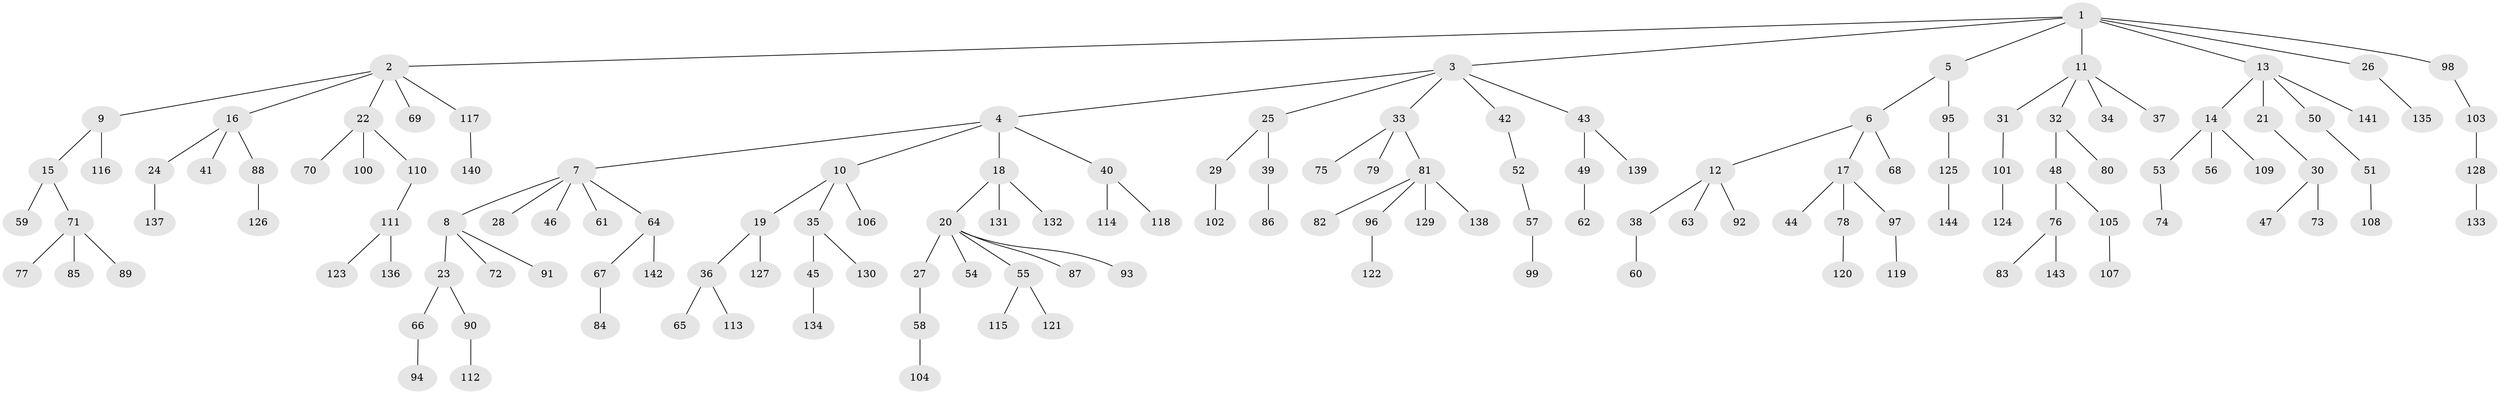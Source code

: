 // coarse degree distribution, {10: 0.009615384615384616, 6: 0.028846153846153848, 7: 0.019230769230769232, 5: 0.019230769230769232, 3: 0.07692307692307693, 2: 0.19230769230769232, 4: 0.04807692307692308, 8: 0.009615384615384616, 1: 0.5961538461538461}
// Generated by graph-tools (version 1.1) at 2025/52/02/27/25 19:52:13]
// undirected, 144 vertices, 143 edges
graph export_dot {
graph [start="1"]
  node [color=gray90,style=filled];
  1;
  2;
  3;
  4;
  5;
  6;
  7;
  8;
  9;
  10;
  11;
  12;
  13;
  14;
  15;
  16;
  17;
  18;
  19;
  20;
  21;
  22;
  23;
  24;
  25;
  26;
  27;
  28;
  29;
  30;
  31;
  32;
  33;
  34;
  35;
  36;
  37;
  38;
  39;
  40;
  41;
  42;
  43;
  44;
  45;
  46;
  47;
  48;
  49;
  50;
  51;
  52;
  53;
  54;
  55;
  56;
  57;
  58;
  59;
  60;
  61;
  62;
  63;
  64;
  65;
  66;
  67;
  68;
  69;
  70;
  71;
  72;
  73;
  74;
  75;
  76;
  77;
  78;
  79;
  80;
  81;
  82;
  83;
  84;
  85;
  86;
  87;
  88;
  89;
  90;
  91;
  92;
  93;
  94;
  95;
  96;
  97;
  98;
  99;
  100;
  101;
  102;
  103;
  104;
  105;
  106;
  107;
  108;
  109;
  110;
  111;
  112;
  113;
  114;
  115;
  116;
  117;
  118;
  119;
  120;
  121;
  122;
  123;
  124;
  125;
  126;
  127;
  128;
  129;
  130;
  131;
  132;
  133;
  134;
  135;
  136;
  137;
  138;
  139;
  140;
  141;
  142;
  143;
  144;
  1 -- 2;
  1 -- 3;
  1 -- 5;
  1 -- 11;
  1 -- 13;
  1 -- 26;
  1 -- 98;
  2 -- 9;
  2 -- 16;
  2 -- 22;
  2 -- 69;
  2 -- 117;
  3 -- 4;
  3 -- 25;
  3 -- 33;
  3 -- 42;
  3 -- 43;
  4 -- 7;
  4 -- 10;
  4 -- 18;
  4 -- 40;
  5 -- 6;
  5 -- 95;
  6 -- 12;
  6 -- 17;
  6 -- 68;
  7 -- 8;
  7 -- 28;
  7 -- 46;
  7 -- 61;
  7 -- 64;
  8 -- 23;
  8 -- 72;
  8 -- 91;
  9 -- 15;
  9 -- 116;
  10 -- 19;
  10 -- 35;
  10 -- 106;
  11 -- 31;
  11 -- 32;
  11 -- 34;
  11 -- 37;
  12 -- 38;
  12 -- 63;
  12 -- 92;
  13 -- 14;
  13 -- 21;
  13 -- 50;
  13 -- 141;
  14 -- 53;
  14 -- 56;
  14 -- 109;
  15 -- 59;
  15 -- 71;
  16 -- 24;
  16 -- 41;
  16 -- 88;
  17 -- 44;
  17 -- 78;
  17 -- 97;
  18 -- 20;
  18 -- 131;
  18 -- 132;
  19 -- 36;
  19 -- 127;
  20 -- 27;
  20 -- 54;
  20 -- 55;
  20 -- 87;
  20 -- 93;
  21 -- 30;
  22 -- 70;
  22 -- 100;
  22 -- 110;
  23 -- 66;
  23 -- 90;
  24 -- 137;
  25 -- 29;
  25 -- 39;
  26 -- 135;
  27 -- 58;
  29 -- 102;
  30 -- 47;
  30 -- 73;
  31 -- 101;
  32 -- 48;
  32 -- 80;
  33 -- 75;
  33 -- 79;
  33 -- 81;
  35 -- 45;
  35 -- 130;
  36 -- 65;
  36 -- 113;
  38 -- 60;
  39 -- 86;
  40 -- 114;
  40 -- 118;
  42 -- 52;
  43 -- 49;
  43 -- 139;
  45 -- 134;
  48 -- 76;
  48 -- 105;
  49 -- 62;
  50 -- 51;
  51 -- 108;
  52 -- 57;
  53 -- 74;
  55 -- 115;
  55 -- 121;
  57 -- 99;
  58 -- 104;
  64 -- 67;
  64 -- 142;
  66 -- 94;
  67 -- 84;
  71 -- 77;
  71 -- 85;
  71 -- 89;
  76 -- 83;
  76 -- 143;
  78 -- 120;
  81 -- 82;
  81 -- 96;
  81 -- 129;
  81 -- 138;
  88 -- 126;
  90 -- 112;
  95 -- 125;
  96 -- 122;
  97 -- 119;
  98 -- 103;
  101 -- 124;
  103 -- 128;
  105 -- 107;
  110 -- 111;
  111 -- 123;
  111 -- 136;
  117 -- 140;
  125 -- 144;
  128 -- 133;
}
